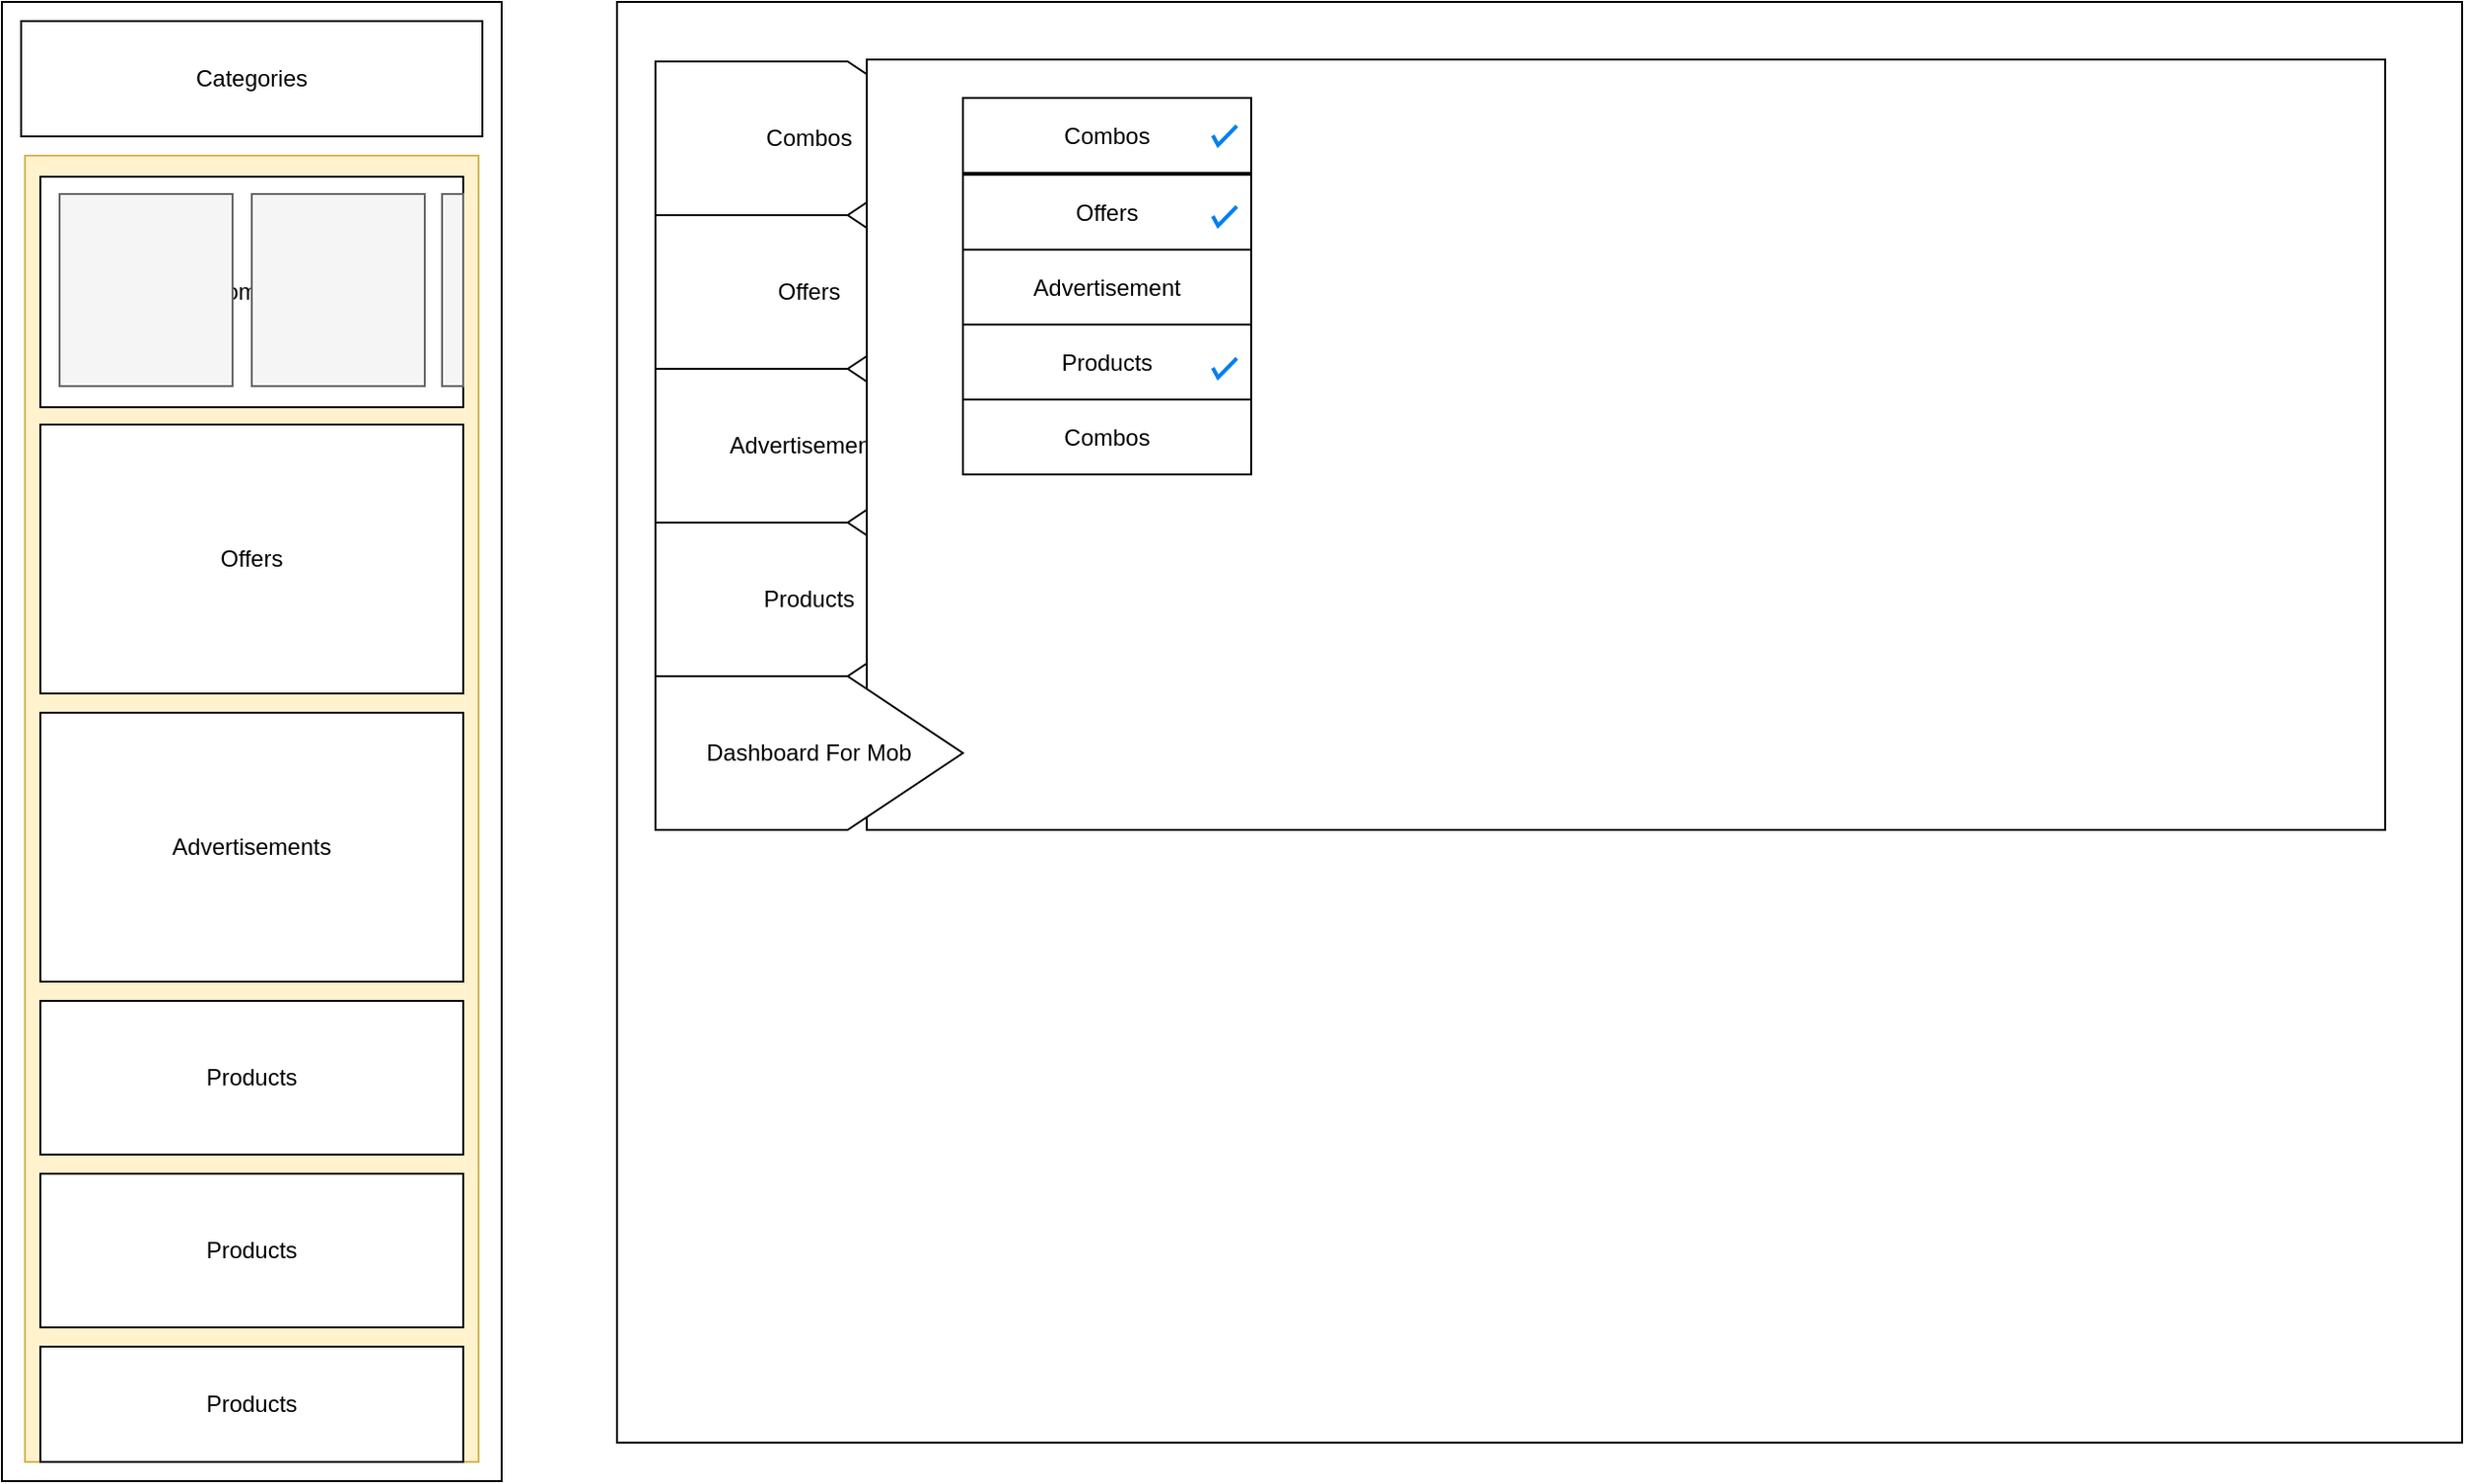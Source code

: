<mxfile version="13.8.0" type="github">
  <diagram id="2a3EcIJIJTY5Mc6Q1miD" name="Page-1">
    <mxGraphModel dx="1426" dy="819" grid="1" gridSize="10" guides="1" tooltips="1" connect="1" arrows="1" fold="1" page="0" pageScale="1" pageWidth="827" pageHeight="1169" math="0" shadow="0">
      <root>
        <mxCell id="0" />
        <mxCell id="1" parent="0" />
        <mxCell id="5DsvJZT1YWmxr_RgfhF9-2" value="" style="rounded=0;whiteSpace=wrap;html=1;" parent="1" vertex="1">
          <mxGeometry x="280" y="100" width="260" height="770" as="geometry" />
        </mxCell>
        <mxCell id="5DsvJZT1YWmxr_RgfhF9-3" value="Categories" style="rounded=0;whiteSpace=wrap;html=1;" parent="1" vertex="1">
          <mxGeometry x="290" y="110" width="240" height="60" as="geometry" />
        </mxCell>
        <mxCell id="5DsvJZT1YWmxr_RgfhF9-4" value="" style="rounded=0;whiteSpace=wrap;html=1;fillColor=#fff2cc;strokeColor=#d6b656;" parent="1" vertex="1">
          <mxGeometry x="292" y="180" width="236" height="680" as="geometry" />
        </mxCell>
        <mxCell id="5DsvJZT1YWmxr_RgfhF9-5" value="Combos" style="rounded=0;whiteSpace=wrap;html=1;" parent="1" vertex="1">
          <mxGeometry x="300" y="191" width="220" height="120" as="geometry" />
        </mxCell>
        <mxCell id="5DsvJZT1YWmxr_RgfhF9-6" value="Offers" style="rounded=0;whiteSpace=wrap;html=1;" parent="1" vertex="1">
          <mxGeometry x="300" y="320" width="220" height="140" as="geometry" />
        </mxCell>
        <mxCell id="5DsvJZT1YWmxr_RgfhF9-7" value="Advertisements" style="rounded=0;whiteSpace=wrap;html=1;" parent="1" vertex="1">
          <mxGeometry x="300" y="470" width="220" height="140" as="geometry" />
        </mxCell>
        <mxCell id="5DsvJZT1YWmxr_RgfhF9-8" value="Products" style="rounded=0;whiteSpace=wrap;html=1;" parent="1" vertex="1">
          <mxGeometry x="300" y="620" width="220" height="80" as="geometry" />
        </mxCell>
        <mxCell id="5DsvJZT1YWmxr_RgfhF9-9" value="Products" style="rounded=0;whiteSpace=wrap;html=1;" parent="1" vertex="1">
          <mxGeometry x="300" y="710" width="220" height="80" as="geometry" />
        </mxCell>
        <mxCell id="5DsvJZT1YWmxr_RgfhF9-10" value="Products" style="rounded=0;whiteSpace=wrap;html=1;" parent="1" vertex="1">
          <mxGeometry x="300" y="800" width="220" height="60" as="geometry" />
        </mxCell>
        <mxCell id="5DsvJZT1YWmxr_RgfhF9-11" value="" style="rounded=0;whiteSpace=wrap;html=1;fillColor=#f5f5f5;strokeColor=#666666;fontColor=#333333;" parent="1" vertex="1">
          <mxGeometry x="310" y="200" width="90" height="100" as="geometry" />
        </mxCell>
        <mxCell id="5DsvJZT1YWmxr_RgfhF9-12" value="" style="rounded=0;whiteSpace=wrap;html=1;fillColor=#f5f5f5;strokeColor=#666666;fontColor=#333333;" parent="1" vertex="1">
          <mxGeometry x="410" y="200" width="90" height="100" as="geometry" />
        </mxCell>
        <mxCell id="5DsvJZT1YWmxr_RgfhF9-13" value="" style="rounded=0;whiteSpace=wrap;html=1;fillColor=#f5f5f5;strokeColor=#666666;fontColor=#333333;" parent="1" vertex="1">
          <mxGeometry x="509" y="200" width="11" height="100" as="geometry" />
        </mxCell>
        <mxCell id="5DsvJZT1YWmxr_RgfhF9-14" value="" style="rounded=0;whiteSpace=wrap;html=1;" parent="1" vertex="1">
          <mxGeometry x="600" y="100" width="960" height="750" as="geometry" />
        </mxCell>
        <mxCell id="5DsvJZT1YWmxr_RgfhF9-16" value="Combos" style="shape=offPageConnector;whiteSpace=wrap;html=1;direction=north;" parent="1" vertex="1">
          <mxGeometry x="620" y="131" width="160" height="80" as="geometry" />
        </mxCell>
        <mxCell id="5DsvJZT1YWmxr_RgfhF9-17" value="Offers" style="shape=offPageConnector;whiteSpace=wrap;html=1;direction=north;" parent="1" vertex="1">
          <mxGeometry x="620" y="211" width="160" height="80" as="geometry" />
        </mxCell>
        <mxCell id="5DsvJZT1YWmxr_RgfhF9-18" value="Advertisements" style="shape=offPageConnector;whiteSpace=wrap;html=1;direction=north;" parent="1" vertex="1">
          <mxGeometry x="620" y="291" width="160" height="80" as="geometry" />
        </mxCell>
        <mxCell id="5DsvJZT1YWmxr_RgfhF9-19" value="Products" style="shape=offPageConnector;whiteSpace=wrap;html=1;direction=north;" parent="1" vertex="1">
          <mxGeometry x="620" y="371" width="160" height="80" as="geometry" />
        </mxCell>
        <mxCell id="5DsvJZT1YWmxr_RgfhF9-21" value="" style="rounded=0;whiteSpace=wrap;html=1;" parent="1" vertex="1">
          <mxGeometry x="730" y="130" width="790" height="401" as="geometry" />
        </mxCell>
        <mxCell id="5DsvJZT1YWmxr_RgfhF9-20" value="Dashboard For Mob" style="shape=offPageConnector;whiteSpace=wrap;html=1;direction=north;" parent="1" vertex="1">
          <mxGeometry x="620" y="451" width="160" height="80" as="geometry" />
        </mxCell>
        <mxCell id="5DsvJZT1YWmxr_RgfhF9-22" value="Advertisement" style="rounded=0;whiteSpace=wrap;html=1;" parent="1" vertex="1">
          <mxGeometry x="780" y="229" width="150" height="39" as="geometry" />
        </mxCell>
        <mxCell id="5DsvJZT1YWmxr_RgfhF9-23" value="Offers" style="rounded=0;whiteSpace=wrap;html=1;" parent="1" vertex="1">
          <mxGeometry x="780" y="190" width="150" height="39" as="geometry" />
        </mxCell>
        <mxCell id="5DsvJZT1YWmxr_RgfhF9-24" value="Products" style="rounded=0;whiteSpace=wrap;html=1;" parent="1" vertex="1">
          <mxGeometry x="780" y="268" width="150" height="39" as="geometry" />
        </mxCell>
        <mxCell id="5DsvJZT1YWmxr_RgfhF9-25" value="Combos" style="rounded=0;whiteSpace=wrap;html=1;" parent="1" vertex="1">
          <mxGeometry x="780" y="150" width="150" height="39" as="geometry" />
        </mxCell>
        <mxCell id="jHlz8R21vNLKww4-VYG9-2" value="" style="html=1;verticalLabelPosition=bottom;labelBackgroundColor=#ffffff;verticalAlign=top;shadow=0;dashed=0;strokeWidth=2;shape=mxgraph.ios7.misc.check;strokeColor=#0080f0;" parent="1" vertex="1">
          <mxGeometry x="910" y="164.5" width="12.5" height="10" as="geometry" />
        </mxCell>
        <mxCell id="jHlz8R21vNLKww4-VYG9-3" value="" style="html=1;verticalLabelPosition=bottom;labelBackgroundColor=#ffffff;verticalAlign=top;shadow=0;dashed=0;strokeWidth=2;shape=mxgraph.ios7.misc.check;strokeColor=#0080f0;" parent="1" vertex="1">
          <mxGeometry x="910" y="206.5" width="12.5" height="10" as="geometry" />
        </mxCell>
        <mxCell id="jHlz8R21vNLKww4-VYG9-4" value="" style="html=1;verticalLabelPosition=bottom;labelBackgroundColor=#ffffff;verticalAlign=top;shadow=0;dashed=0;strokeWidth=2;shape=mxgraph.ios7.misc.check;strokeColor=#0080f0;" parent="1" vertex="1">
          <mxGeometry x="910" y="285.5" width="12.5" height="10" as="geometry" />
        </mxCell>
        <mxCell id="xN7tsU4gp7AKUX31q0N8-1" value="Combos" style="rounded=0;whiteSpace=wrap;html=1;" vertex="1" parent="1">
          <mxGeometry x="780" y="307" width="150" height="39" as="geometry" />
        </mxCell>
      </root>
    </mxGraphModel>
  </diagram>
</mxfile>
